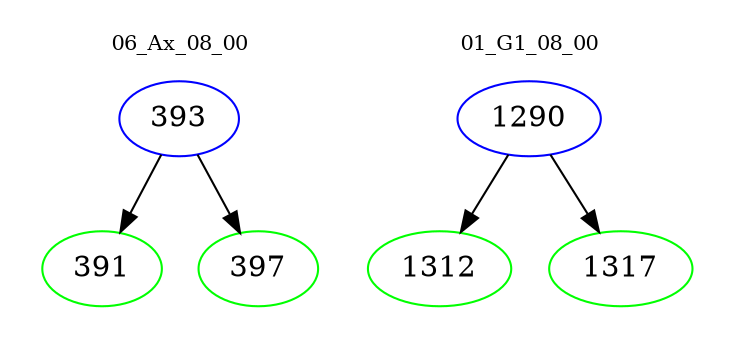 digraph{
subgraph cluster_0 {
color = white
label = "06_Ax_08_00";
fontsize=10;
T0_393 [label="393", color="blue"]
T0_393 -> T0_391 [color="black"]
T0_391 [label="391", color="green"]
T0_393 -> T0_397 [color="black"]
T0_397 [label="397", color="green"]
}
subgraph cluster_1 {
color = white
label = "01_G1_08_00";
fontsize=10;
T1_1290 [label="1290", color="blue"]
T1_1290 -> T1_1312 [color="black"]
T1_1312 [label="1312", color="green"]
T1_1290 -> T1_1317 [color="black"]
T1_1317 [label="1317", color="green"]
}
}
